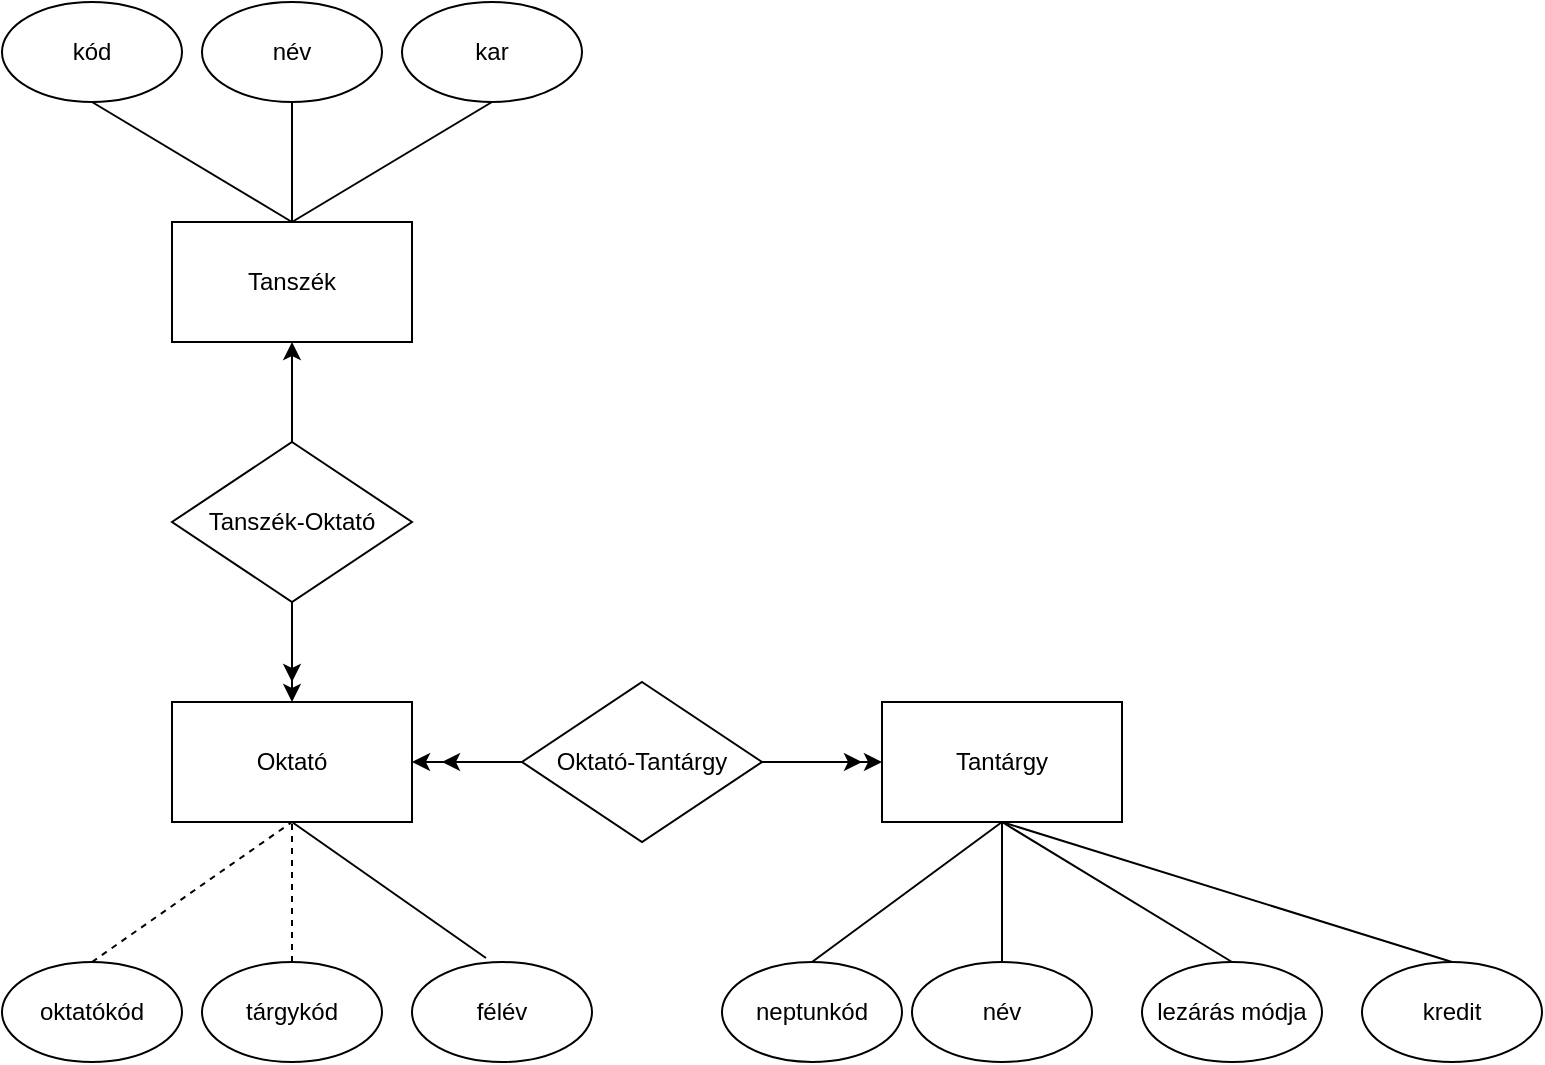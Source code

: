 <mxfile version="20.6.0" type="google"><diagram id="BjYHW0sRc3RJr-ZAvU3S" name="1 oldal"><mxGraphModel dx="1033" dy="524" grid="1" gridSize="10" guides="1" tooltips="1" connect="1" arrows="1" fold="1" page="1" pageScale="1" pageWidth="827" pageHeight="1169" math="0" shadow="0"><root><mxCell id="0"/><mxCell id="1" parent="0"/><mxCell id="GUgHbGcDXsweLPqi25JL-1" value="Tanszék" style="rounded=0;whiteSpace=wrap;html=1;" parent="1" vertex="1"><mxGeometry x="85" y="110" width="120" height="60" as="geometry"/></mxCell><mxCell id="GUgHbGcDXsweLPqi25JL-2" value="Tanszék-Oktató" style="rhombus;whiteSpace=wrap;html=1;" parent="1" vertex="1"><mxGeometry x="85" y="220" width="120" height="80" as="geometry"/></mxCell><mxCell id="GUgHbGcDXsweLPqi25JL-3" value="Oktató" style="rounded=0;whiteSpace=wrap;html=1;" parent="1" vertex="1"><mxGeometry x="85" y="350" width="120" height="60" as="geometry"/></mxCell><mxCell id="GUgHbGcDXsweLPqi25JL-5" value="Oktató-Tantárgy" style="rhombus;whiteSpace=wrap;html=1;" parent="1" vertex="1"><mxGeometry x="260" y="340" width="120" height="80" as="geometry"/></mxCell><mxCell id="GUgHbGcDXsweLPqi25JL-6" value="Tantárgy" style="rounded=0;whiteSpace=wrap;html=1;" parent="1" vertex="1"><mxGeometry x="440" y="350" width="120" height="60" as="geometry"/></mxCell><mxCell id="GUgHbGcDXsweLPqi25JL-7" value="kód" style="ellipse;whiteSpace=wrap;html=1;" parent="1" vertex="1"><mxGeometry width="90" height="50" as="geometry"/></mxCell><mxCell id="GUgHbGcDXsweLPqi25JL-8" value="kar" style="ellipse;whiteSpace=wrap;html=1;" parent="1" vertex="1"><mxGeometry x="200" width="90" height="50" as="geometry"/></mxCell><mxCell id="GUgHbGcDXsweLPqi25JL-9" value="név" style="ellipse;whiteSpace=wrap;html=1;" parent="1" vertex="1"><mxGeometry x="100" width="90" height="50" as="geometry"/></mxCell><mxCell id="GUgHbGcDXsweLPqi25JL-10" value="" style="endArrow=none;html=1;rounded=0;exitX=0.5;exitY=0;exitDx=0;exitDy=0;entryX=0.5;entryY=1;entryDx=0;entryDy=0;" parent="1" source="GUgHbGcDXsweLPqi25JL-1" target="GUgHbGcDXsweLPqi25JL-7" edge="1"><mxGeometry width="50" height="50" relative="1" as="geometry"><mxPoint x="390" y="320" as="sourcePoint"/><mxPoint x="440" y="270" as="targetPoint"/></mxGeometry></mxCell><mxCell id="GUgHbGcDXsweLPqi25JL-11" value="" style="endArrow=none;html=1;rounded=0;exitX=0.5;exitY=0;exitDx=0;exitDy=0;entryX=0.5;entryY=1;entryDx=0;entryDy=0;" parent="1" source="GUgHbGcDXsweLPqi25JL-1" target="GUgHbGcDXsweLPqi25JL-9" edge="1"><mxGeometry width="50" height="50" relative="1" as="geometry"><mxPoint x="150" y="120" as="sourcePoint"/><mxPoint x="55" y="60" as="targetPoint"/></mxGeometry></mxCell><mxCell id="GUgHbGcDXsweLPqi25JL-12" value="" style="endArrow=none;html=1;rounded=0;exitX=0.5;exitY=0;exitDx=0;exitDy=0;entryX=0.5;entryY=1;entryDx=0;entryDy=0;" parent="1" source="GUgHbGcDXsweLPqi25JL-1" target="GUgHbGcDXsweLPqi25JL-8" edge="1"><mxGeometry width="50" height="50" relative="1" as="geometry"><mxPoint x="150" y="120" as="sourcePoint"/><mxPoint x="155" y="60" as="targetPoint"/></mxGeometry></mxCell><mxCell id="GUgHbGcDXsweLPqi25JL-19" value="félév" style="ellipse;whiteSpace=wrap;html=1;" parent="1" vertex="1"><mxGeometry x="205" y="480" width="90" height="50" as="geometry"/></mxCell><mxCell id="GUgHbGcDXsweLPqi25JL-20" value="tárgykód" style="ellipse;whiteSpace=wrap;html=1;" parent="1" vertex="1"><mxGeometry x="100" y="480" width="90" height="50" as="geometry"/></mxCell><mxCell id="GUgHbGcDXsweLPqi25JL-21" value="oktatókód" style="ellipse;whiteSpace=wrap;html=1;" parent="1" vertex="1"><mxGeometry y="480" width="90" height="50" as="geometry"/></mxCell><mxCell id="GUgHbGcDXsweLPqi25JL-23" value="lezárás módja" style="ellipse;whiteSpace=wrap;html=1;" parent="1" vertex="1"><mxGeometry x="570" y="480" width="90" height="50" as="geometry"/></mxCell><mxCell id="GUgHbGcDXsweLPqi25JL-24" value="név" style="ellipse;whiteSpace=wrap;html=1;" parent="1" vertex="1"><mxGeometry x="455" y="480" width="90" height="50" as="geometry"/></mxCell><mxCell id="GUgHbGcDXsweLPqi25JL-25" value="neptunkód" style="ellipse;whiteSpace=wrap;html=1;" parent="1" vertex="1"><mxGeometry x="360" y="480" width="90" height="50" as="geometry"/></mxCell><mxCell id="GUgHbGcDXsweLPqi25JL-26" value="" style="endArrow=classic;html=1;rounded=0;exitX=1;exitY=0.5;exitDx=0;exitDy=0;entryX=0;entryY=0.5;entryDx=0;entryDy=0;" parent="1" source="GUgHbGcDXsweLPqi25JL-5" target="GUgHbGcDXsweLPqi25JL-6" edge="1"><mxGeometry width="50" height="50" relative="1" as="geometry"><mxPoint x="390" y="420" as="sourcePoint"/><mxPoint x="440" y="370" as="targetPoint"/></mxGeometry></mxCell><mxCell id="GUgHbGcDXsweLPqi25JL-27" value="" style="endArrow=classic;html=1;rounded=0;exitX=1;exitY=0.5;exitDx=0;exitDy=0;" parent="1" source="GUgHbGcDXsweLPqi25JL-5" edge="1"><mxGeometry width="50" height="50" relative="1" as="geometry"><mxPoint x="390" y="390" as="sourcePoint"/><mxPoint x="430" y="380" as="targetPoint"/></mxGeometry></mxCell><mxCell id="GUgHbGcDXsweLPqi25JL-28" value="" style="endArrow=classic;html=1;rounded=0;exitX=0;exitY=0.5;exitDx=0;exitDy=0;entryX=1;entryY=0.5;entryDx=0;entryDy=0;" parent="1" source="GUgHbGcDXsweLPqi25JL-5" target="GUgHbGcDXsweLPqi25JL-3" edge="1"><mxGeometry width="50" height="50" relative="1" as="geometry"><mxPoint x="400" y="400" as="sourcePoint"/><mxPoint x="460" y="400" as="targetPoint"/></mxGeometry></mxCell><mxCell id="GUgHbGcDXsweLPqi25JL-29" value="" style="endArrow=classic;html=1;rounded=0;exitX=0;exitY=0.5;exitDx=0;exitDy=0;" parent="1" source="GUgHbGcDXsweLPqi25JL-5" edge="1"><mxGeometry width="50" height="50" relative="1" as="geometry"><mxPoint x="410" y="410" as="sourcePoint"/><mxPoint x="220" y="380" as="targetPoint"/></mxGeometry></mxCell><mxCell id="GUgHbGcDXsweLPqi25JL-30" value="" style="endArrow=classic;html=1;rounded=0;exitX=0.5;exitY=0;exitDx=0;exitDy=0;entryX=0.5;entryY=1;entryDx=0;entryDy=0;" parent="1" source="GUgHbGcDXsweLPqi25JL-2" target="GUgHbGcDXsweLPqi25JL-1" edge="1"><mxGeometry width="50" height="50" relative="1" as="geometry"><mxPoint x="420" y="420" as="sourcePoint"/><mxPoint x="480" y="420" as="targetPoint"/></mxGeometry></mxCell><mxCell id="GUgHbGcDXsweLPqi25JL-31" value="" style="endArrow=classic;html=1;rounded=0;exitX=0.5;exitY=1;exitDx=0;exitDy=0;entryX=0.5;entryY=0;entryDx=0;entryDy=0;" parent="1" source="GUgHbGcDXsweLPqi25JL-2" target="GUgHbGcDXsweLPqi25JL-3" edge="1"><mxGeometry width="50" height="50" relative="1" as="geometry"><mxPoint x="430" y="430" as="sourcePoint"/><mxPoint x="490" y="430" as="targetPoint"/></mxGeometry></mxCell><mxCell id="GUgHbGcDXsweLPqi25JL-32" value="kredit" style="ellipse;whiteSpace=wrap;html=1;" parent="1" vertex="1"><mxGeometry x="680" y="480" width="90" height="50" as="geometry"/></mxCell><mxCell id="GUgHbGcDXsweLPqi25JL-33" value="" style="endArrow=none;dashed=1;html=1;rounded=0;exitX=0.5;exitY=0;exitDx=0;exitDy=0;entryX=0.5;entryY=1;entryDx=0;entryDy=0;" parent="1" source="GUgHbGcDXsweLPqi25JL-21" target="GUgHbGcDXsweLPqi25JL-3" edge="1"><mxGeometry width="50" height="50" relative="1" as="geometry"><mxPoint x="220" y="310" as="sourcePoint"/><mxPoint x="270" y="260" as="targetPoint"/></mxGeometry></mxCell><mxCell id="GUgHbGcDXsweLPqi25JL-34" value="" style="endArrow=none;dashed=1;html=1;rounded=0;exitX=0.5;exitY=0;exitDx=0;exitDy=0;entryX=0.5;entryY=1;entryDx=0;entryDy=0;" parent="1" source="GUgHbGcDXsweLPqi25JL-20" target="GUgHbGcDXsweLPqi25JL-3" edge="1"><mxGeometry width="50" height="50" relative="1" as="geometry"><mxPoint x="220" y="310" as="sourcePoint"/><mxPoint x="270" y="260" as="targetPoint"/></mxGeometry></mxCell><mxCell id="GUgHbGcDXsweLPqi25JL-35" value="" style="endArrow=none;html=1;rounded=0;exitX=0.411;exitY=-0.04;exitDx=0;exitDy=0;exitPerimeter=0;entryX=0.5;entryY=1;entryDx=0;entryDy=0;" parent="1" source="GUgHbGcDXsweLPqi25JL-19" target="GUgHbGcDXsweLPqi25JL-3" edge="1"><mxGeometry width="50" height="50" relative="1" as="geometry"><mxPoint x="220" y="310" as="sourcePoint"/><mxPoint x="270" y="260" as="targetPoint"/></mxGeometry></mxCell><mxCell id="GUgHbGcDXsweLPqi25JL-36" value="" style="endArrow=none;html=1;rounded=0;exitX=0.5;exitY=0;exitDx=0;exitDy=0;entryX=0.5;entryY=1;entryDx=0;entryDy=0;" parent="1" source="GUgHbGcDXsweLPqi25JL-25" target="GUgHbGcDXsweLPqi25JL-6" edge="1"><mxGeometry width="50" height="50" relative="1" as="geometry"><mxPoint x="220" y="310" as="sourcePoint"/><mxPoint x="270" y="260" as="targetPoint"/></mxGeometry></mxCell><mxCell id="GUgHbGcDXsweLPqi25JL-37" value="" style="endArrow=none;html=1;rounded=0;exitX=0.5;exitY=0;exitDx=0;exitDy=0;entryX=0.5;entryY=1;entryDx=0;entryDy=0;" parent="1" source="GUgHbGcDXsweLPqi25JL-24" target="GUgHbGcDXsweLPqi25JL-6" edge="1"><mxGeometry width="50" height="50" relative="1" as="geometry"><mxPoint x="220" y="310" as="sourcePoint"/><mxPoint x="270" y="260" as="targetPoint"/></mxGeometry></mxCell><mxCell id="GUgHbGcDXsweLPqi25JL-38" value="" style="endArrow=none;html=1;rounded=0;exitX=0.5;exitY=0;exitDx=0;exitDy=0;" parent="1" source="GUgHbGcDXsweLPqi25JL-23" edge="1"><mxGeometry width="50" height="50" relative="1" as="geometry"><mxPoint x="220" y="310" as="sourcePoint"/><mxPoint x="500" y="410" as="targetPoint"/></mxGeometry></mxCell><mxCell id="GUgHbGcDXsweLPqi25JL-39" value="" style="endArrow=none;html=1;rounded=0;exitX=0.5;exitY=0;exitDx=0;exitDy=0;entryX=0.5;entryY=1;entryDx=0;entryDy=0;" parent="1" source="GUgHbGcDXsweLPqi25JL-32" target="GUgHbGcDXsweLPqi25JL-6" edge="1"><mxGeometry width="50" height="50" relative="1" as="geometry"><mxPoint x="220" y="410" as="sourcePoint"/><mxPoint x="270" y="360" as="targetPoint"/></mxGeometry></mxCell><mxCell id="GUgHbGcDXsweLPqi25JL-41" value="" style="endArrow=classic;html=1;rounded=0;exitX=0.5;exitY=1;exitDx=0;exitDy=0;" parent="1" source="GUgHbGcDXsweLPqi25JL-2" edge="1"><mxGeometry width="50" height="50" relative="1" as="geometry"><mxPoint x="220" y="310" as="sourcePoint"/><mxPoint x="145" y="340" as="targetPoint"/></mxGeometry></mxCell></root></mxGraphModel></diagram></mxfile>